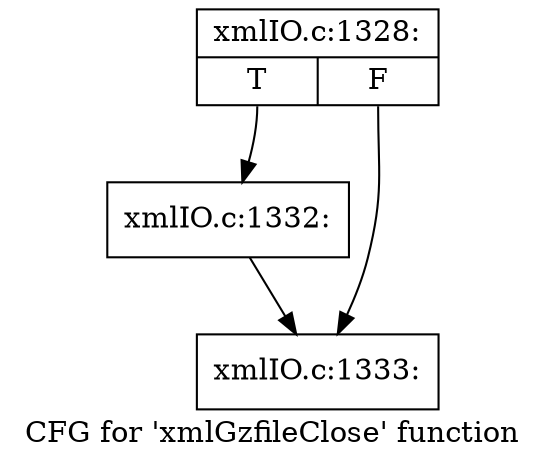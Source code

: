 digraph "CFG for 'xmlGzfileClose' function" {
	label="CFG for 'xmlGzfileClose' function";

	Node0x53a3d10 [shape=record,label="{xmlIO.c:1328:|{<s0>T|<s1>F}}"];
	Node0x53a3d10:s0 -> Node0x53a6750;
	Node0x53a3d10:s1 -> Node0x53a4430;
	Node0x53a6750 [shape=record,label="{xmlIO.c:1332:}"];
	Node0x53a6750 -> Node0x53a4430;
	Node0x53a4430 [shape=record,label="{xmlIO.c:1333:}"];
}
